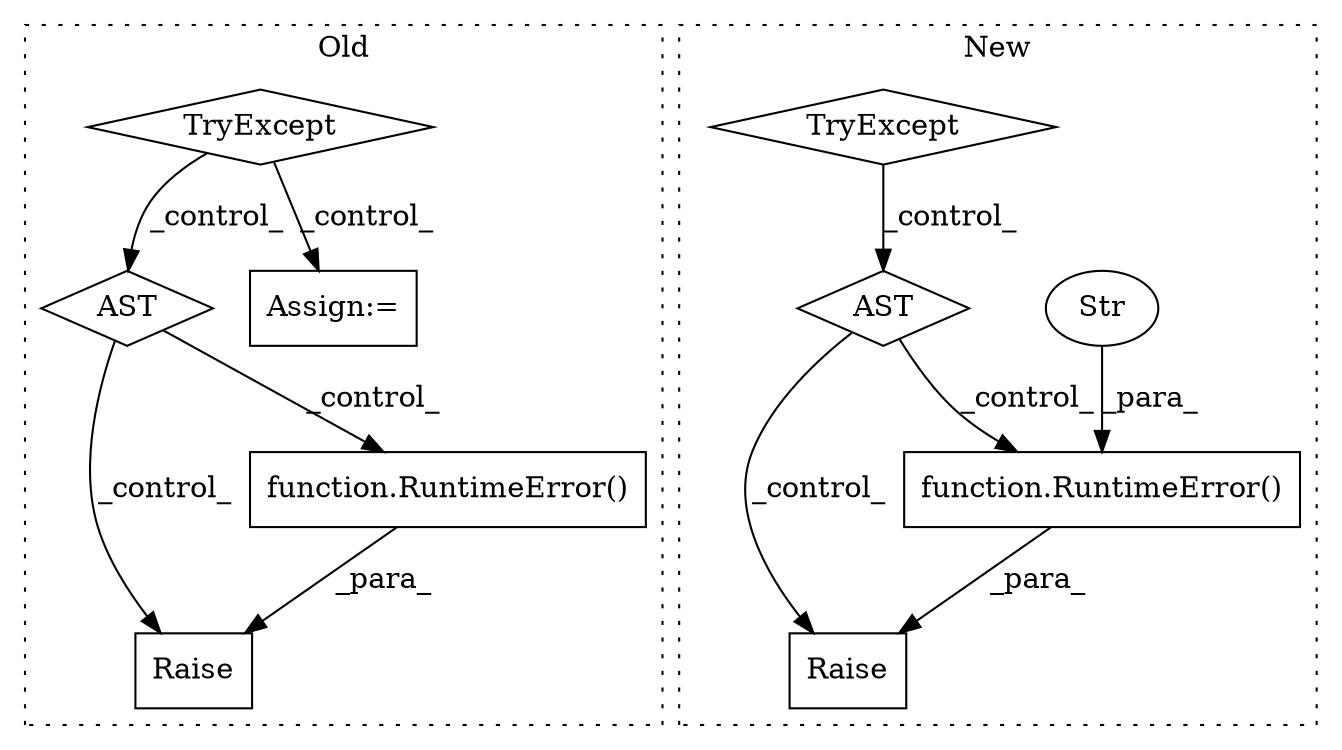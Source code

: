 digraph G {
subgraph cluster0 {
1 [label="TryExcept" a="71" s="15432" l="25" shape="diamond"];
4 [label="AST" a="2" s="15510,0" l="7,0" shape="diamond"];
6 [label="Raise" a="91" s="15558" l="6" shape="box"];
7 [label="Assign:=" a="68" s="15467" l="3" shape="box"];
10 [label="function.RuntimeError()" a="75" s="15564,15712" l="38,22" shape="box"];
label = "Old";
style="dotted";
}
subgraph cluster1 {
2 [label="function.RuntimeError()" a="75" s="15271,15409" l="34,18" shape="box"];
3 [label="Raise" a="91" s="15265" l="6" shape="box"];
5 [label="Str" a="66" s="15305" l="104" shape="ellipse"];
8 [label="AST" a="2" s="15241,0" l="6,0" shape="diamond"];
9 [label="TryExcept" a="71" s="14527" l="21" shape="diamond"];
label = "New";
style="dotted";
}
1 -> 4 [label="_control_"];
1 -> 7 [label="_control_"];
2 -> 3 [label="_para_"];
4 -> 6 [label="_control_"];
4 -> 10 [label="_control_"];
5 -> 2 [label="_para_"];
8 -> 3 [label="_control_"];
8 -> 2 [label="_control_"];
9 -> 8 [label="_control_"];
10 -> 6 [label="_para_"];
}